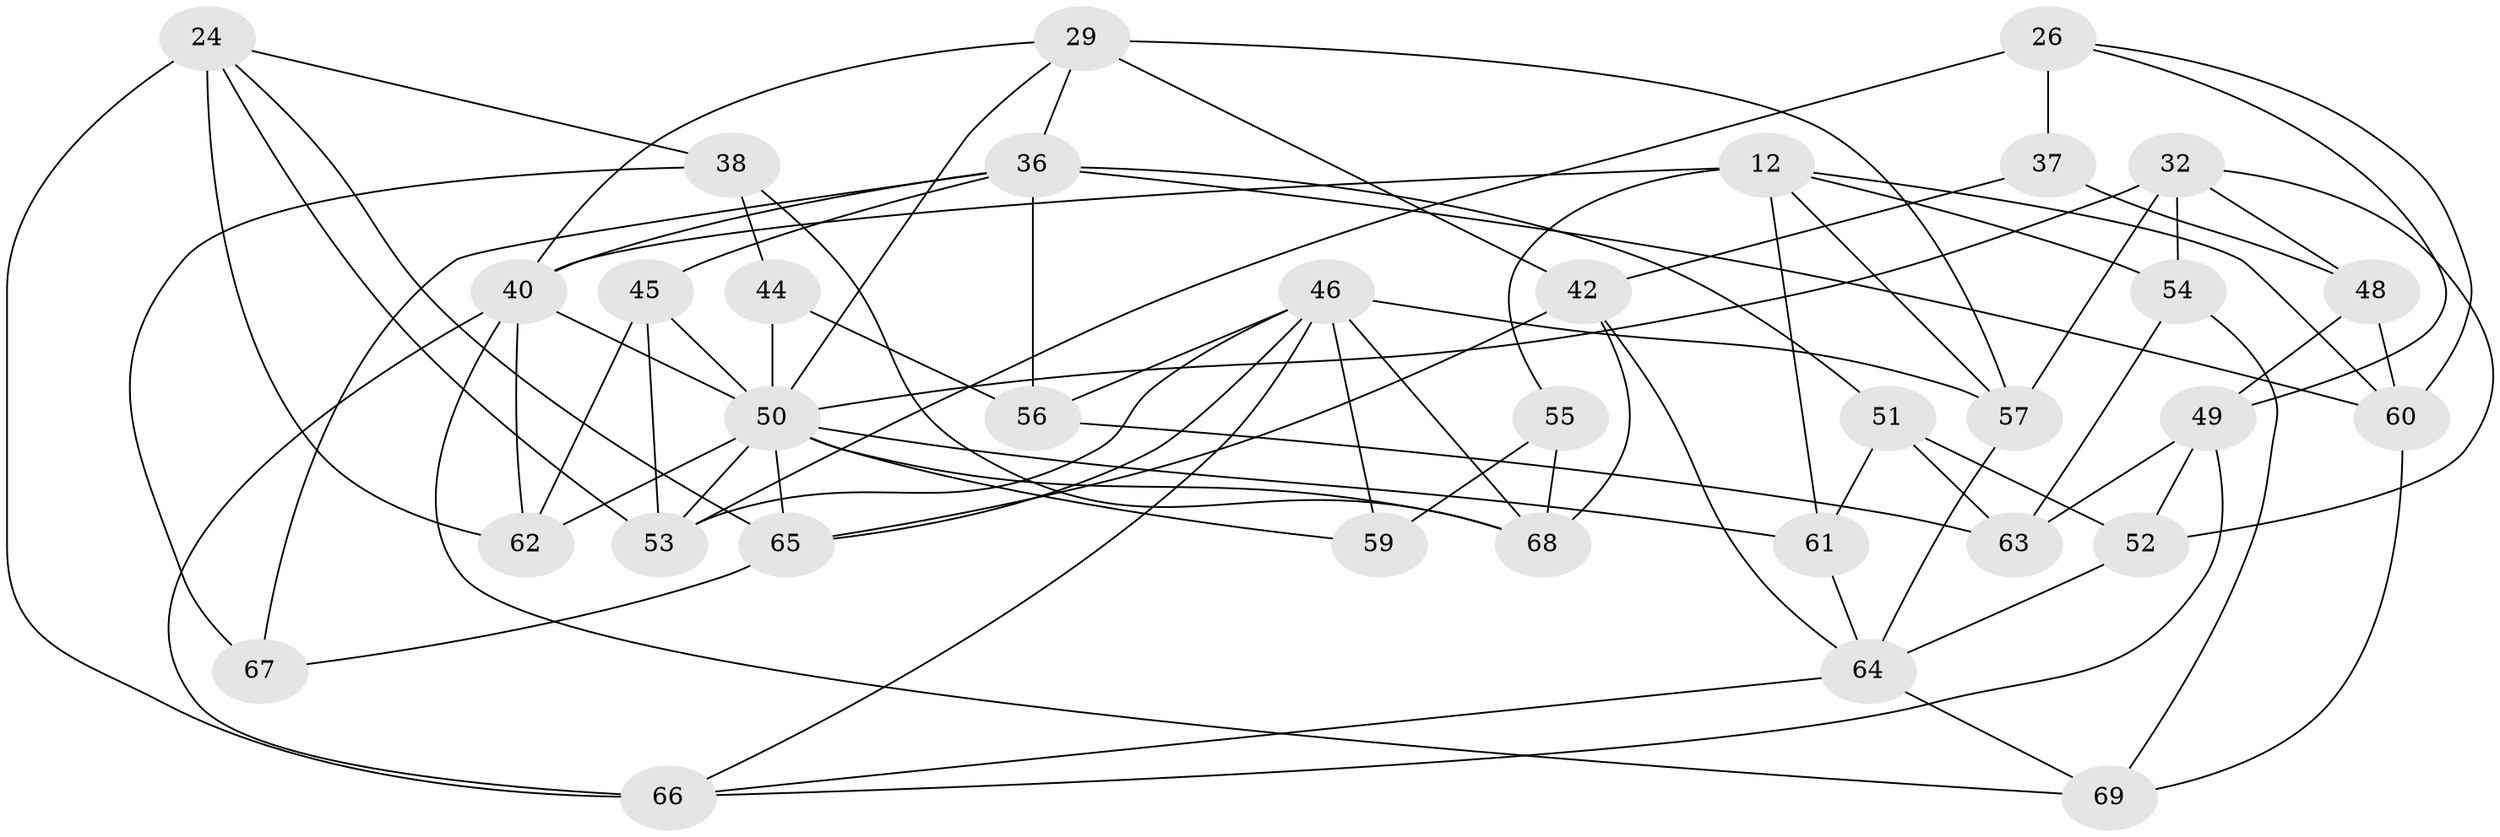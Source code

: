 // original degree distribution, {4: 1.0}
// Generated by graph-tools (version 1.1) at 2025/57/03/09/25 04:57:03]
// undirected, 34 vertices, 81 edges
graph export_dot {
graph [start="1"]
  node [color=gray90,style=filled];
  12 [super="+5+9"];
  24 [super="+7"];
  26 [super="+19"];
  29 [super="+23"];
  32 [super="+4"];
  36 [super="+27+21"];
  37;
  38;
  40 [super="+17+33"];
  42 [super="+8"];
  44;
  45 [super="+13"];
  46 [super="+30+39"];
  48;
  49 [super="+2"];
  50 [super="+41+47+28"];
  51 [super="+43"];
  52 [super="+14"];
  53 [super="+6+25"];
  54;
  55;
  56 [super="+3"];
  57 [super="+35"];
  59 [super="+31"];
  60 [super="+11"];
  61 [super="+22"];
  62;
  63;
  64 [super="+34+20"];
  65 [super="+58"];
  66 [super="+16"];
  67;
  68 [super="+1"];
  69;
  12 -- 60 [weight=2];
  12 -- 57;
  12 -- 54;
  12 -- 55;
  12 -- 40 [weight=2];
  12 -- 61;
  24 -- 62;
  24 -- 66 [weight=2];
  24 -- 65;
  24 -- 53;
  24 -- 38;
  26 -- 49;
  26 -- 37 [weight=2];
  26 -- 60;
  26 -- 53 [weight=2];
  29 -- 40;
  29 -- 42 [weight=2];
  29 -- 57;
  29 -- 36;
  29 -- 50;
  32 -- 52;
  32 -- 57 [weight=2];
  32 -- 48;
  32 -- 54;
  32 -- 50;
  36 -- 45 [weight=2];
  36 -- 56 [weight=2];
  36 -- 67;
  36 -- 51 [weight=2];
  36 -- 60;
  36 -- 40;
  37 -- 42;
  37 -- 48;
  38 -- 67;
  38 -- 44;
  38 -- 68;
  40 -- 62;
  40 -- 50;
  40 -- 69;
  40 -- 66;
  42 -- 65;
  42 -- 64;
  42 -- 68;
  44 -- 56 [weight=2];
  44 -- 50;
  45 -- 53 [weight=2];
  45 -- 62;
  45 -- 50;
  46 -- 65;
  46 -- 56;
  46 -- 59 [weight=2];
  46 -- 68;
  46 -- 53;
  46 -- 57;
  46 -- 66;
  48 -- 60;
  48 -- 49;
  49 -- 66;
  49 -- 52 [weight=2];
  49 -- 63;
  50 -- 53 [weight=2];
  50 -- 59 [weight=3];
  50 -- 61;
  50 -- 65;
  50 -- 68;
  50 -- 62;
  51 -- 52;
  51 -- 61 [weight=2];
  51 -- 63;
  52 -- 64 [weight=2];
  54 -- 63;
  54 -- 69;
  55 -- 59;
  55 -- 68 [weight=2];
  56 -- 63;
  57 -- 64;
  60 -- 69;
  61 -- 64 [weight=2];
  64 -- 69;
  64 -- 66;
  65 -- 67 [weight=2];
}
